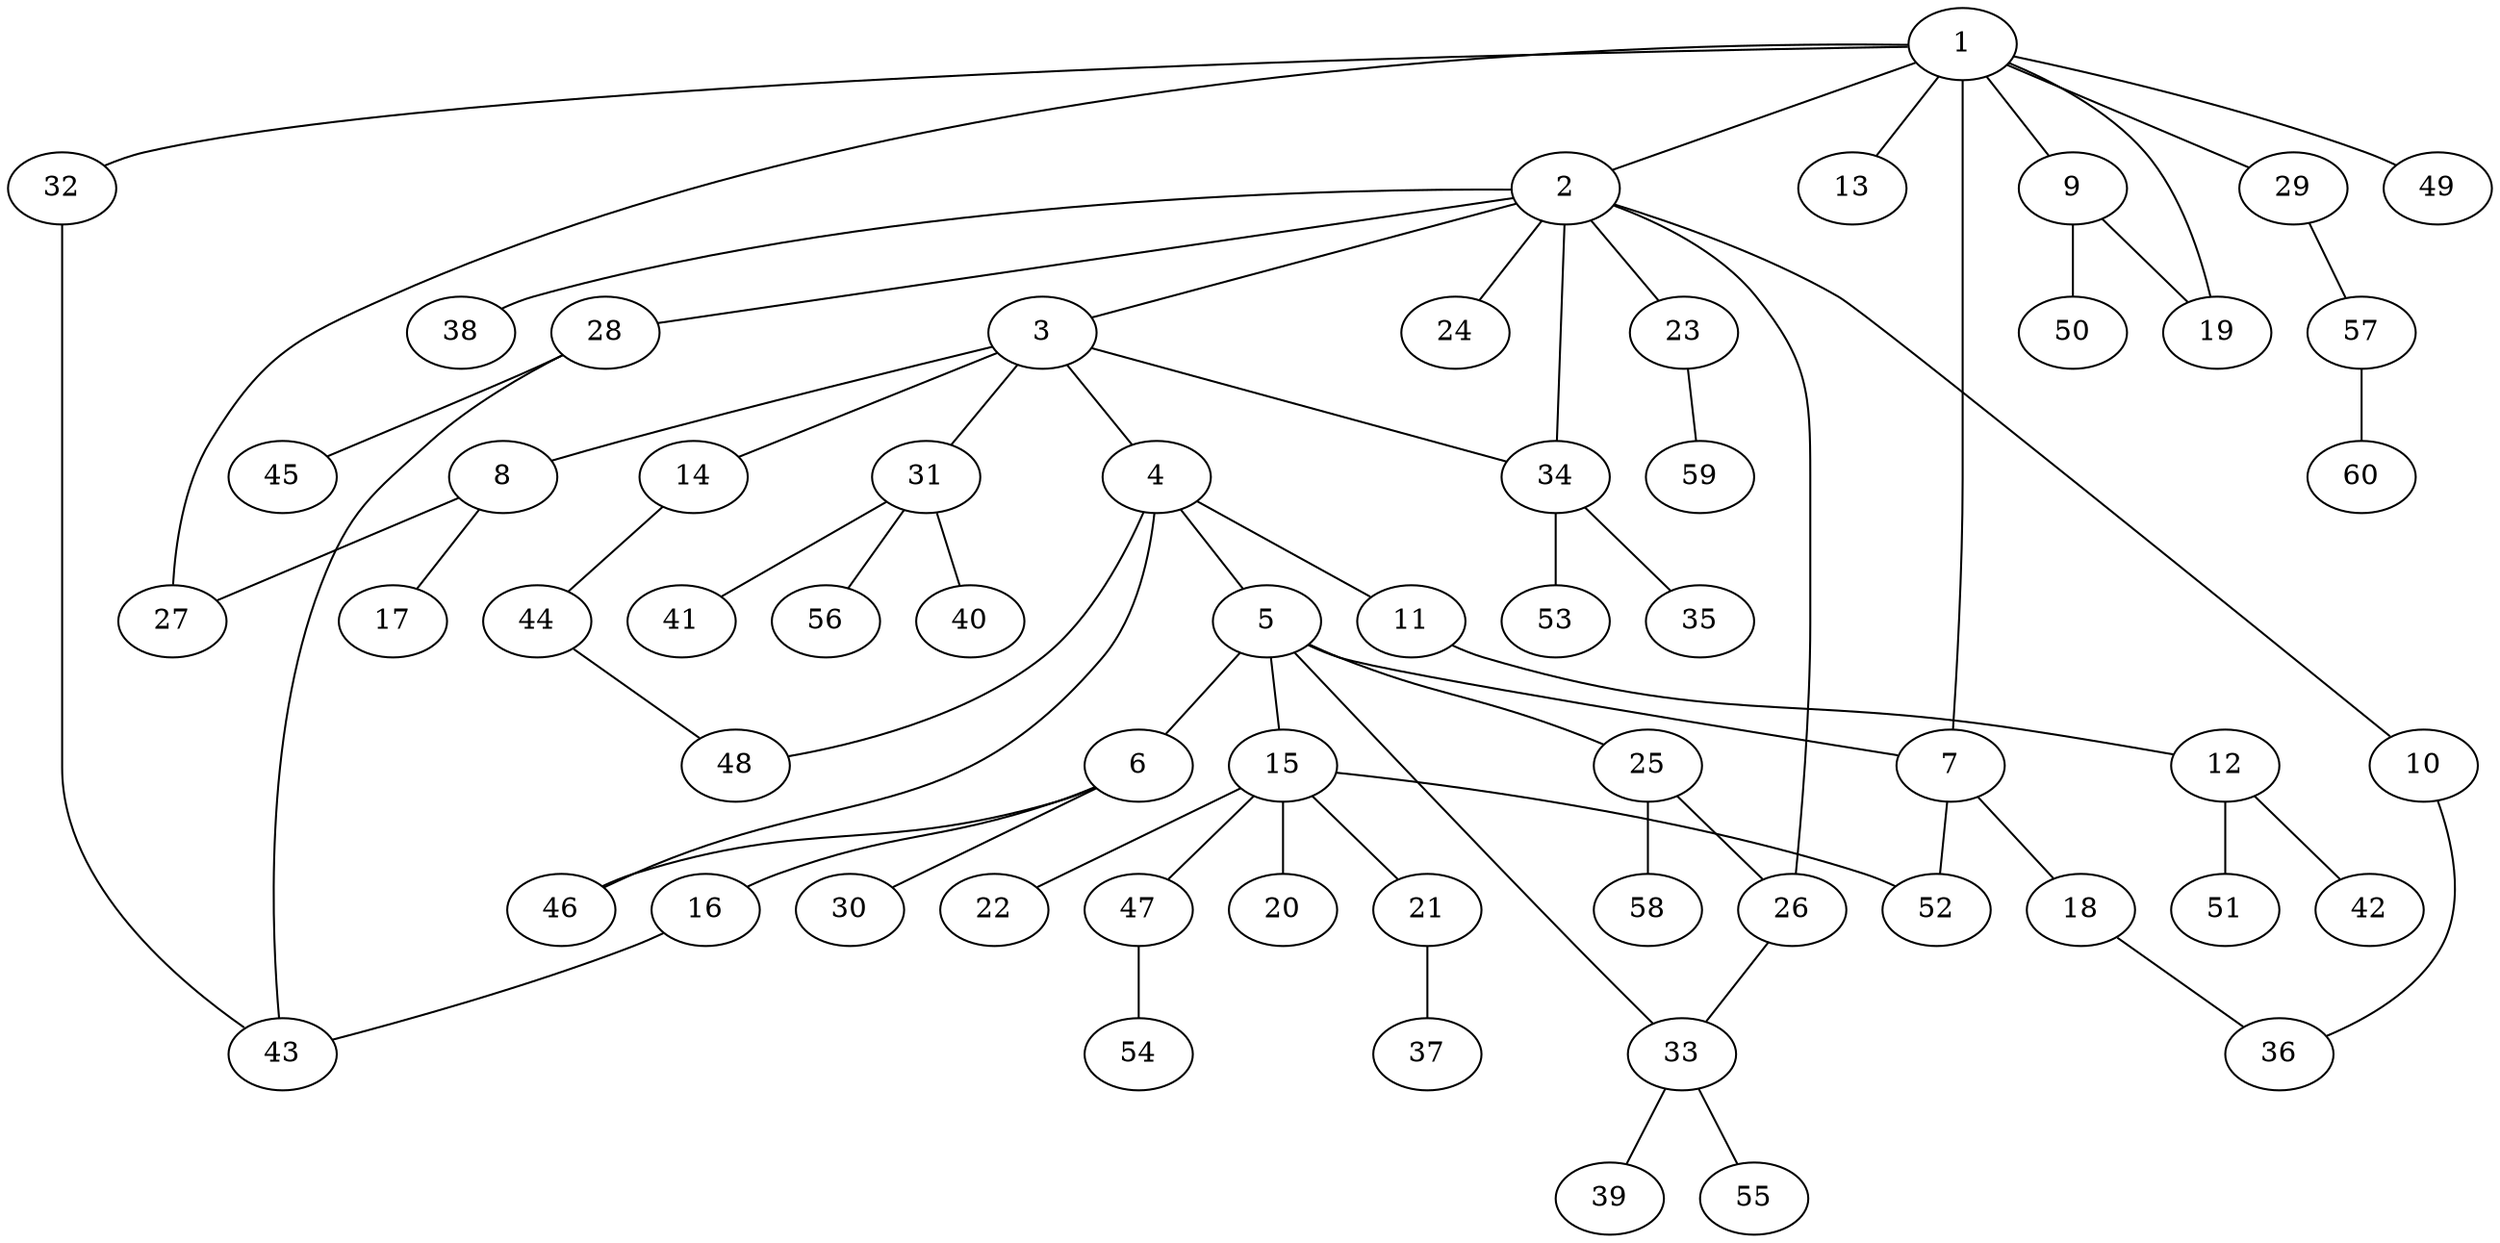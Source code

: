 graph graphname {1--2
1--7
1--9
1--13
1--19
1--27
1--29
1--32
1--49
2--3
2--10
2--23
2--24
2--26
2--28
2--34
2--38
3--4
3--8
3--14
3--31
3--34
4--5
4--11
4--46
4--48
5--6
5--7
5--15
5--25
5--33
6--16
6--30
6--46
7--18
7--52
8--17
8--27
9--19
9--50
10--36
11--12
12--42
12--51
14--44
15--20
15--21
15--22
15--47
15--52
16--43
18--36
21--37
23--59
25--26
25--58
26--33
28--43
28--45
29--57
31--40
31--41
31--56
32--43
33--39
33--55
34--35
34--53
44--48
47--54
57--60
}